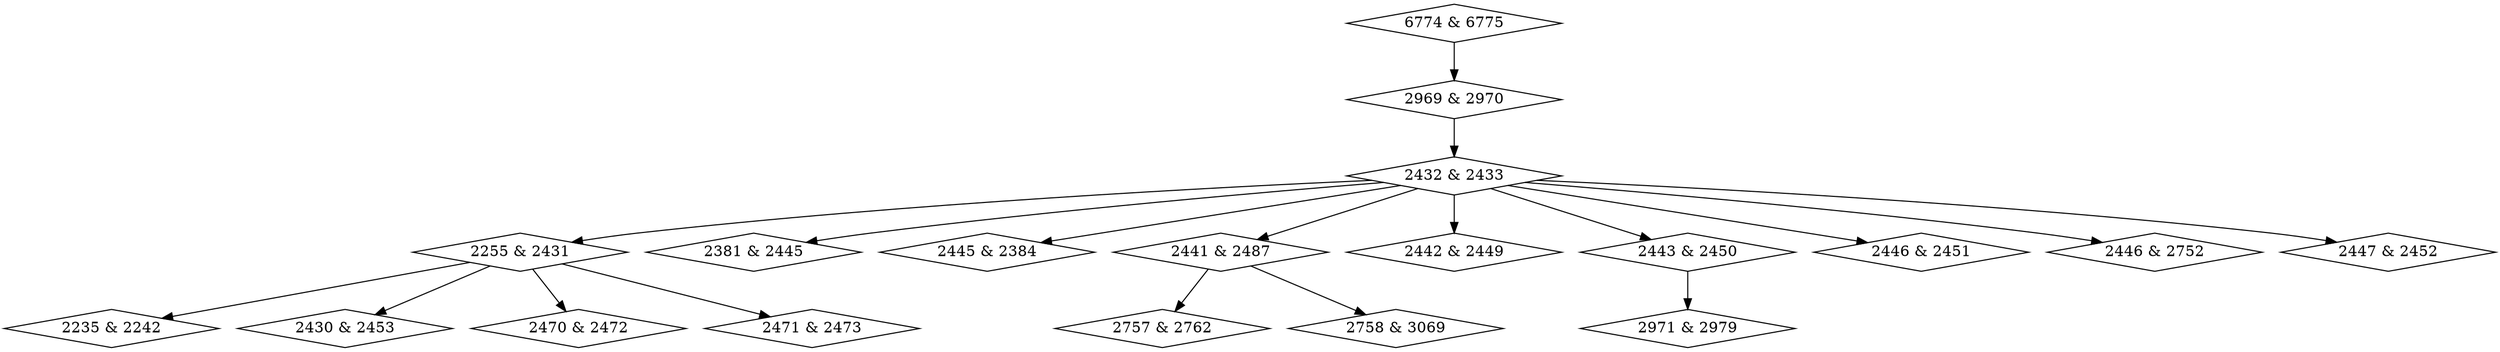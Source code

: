 digraph {
0 [label = "2235 & 2242", shape = diamond];
1 [label = "2255 & 2431", shape = diamond];
2 [label = "2381 & 2445", shape = diamond];
3 [label = "2445 & 2384", shape = diamond];
4 [label = "2430 & 2453", shape = diamond];
5 [label = "2432 & 2433", shape = diamond];
6 [label = "2441 & 2487", shape = diamond];
7 [label = "2442 & 2449", shape = diamond];
8 [label = "2443 & 2450", shape = diamond];
9 [label = "2446 & 2451", shape = diamond];
10 [label = "2446 & 2752", shape = diamond];
11 [label = "2447 & 2452", shape = diamond];
12 [label = "2470 & 2472", shape = diamond];
13 [label = "2471 & 2473", shape = diamond];
14 [label = "2757 & 2762", shape = diamond];
15 [label = "2758 & 3069", shape = diamond];
16 [label = "2969 & 2970", shape = diamond];
17 [label = "2971 & 2979", shape = diamond];
18 [label = "6774 & 6775", shape = diamond];
1->0;
1->4;
1->12;
1->13;
5->1;
5->2;
5->3;
5->6;
5->7;
5->8;
5->9;
5->10;
5->11;
6->14;
6->15;
8->17;
16->5;
18->16;
}
